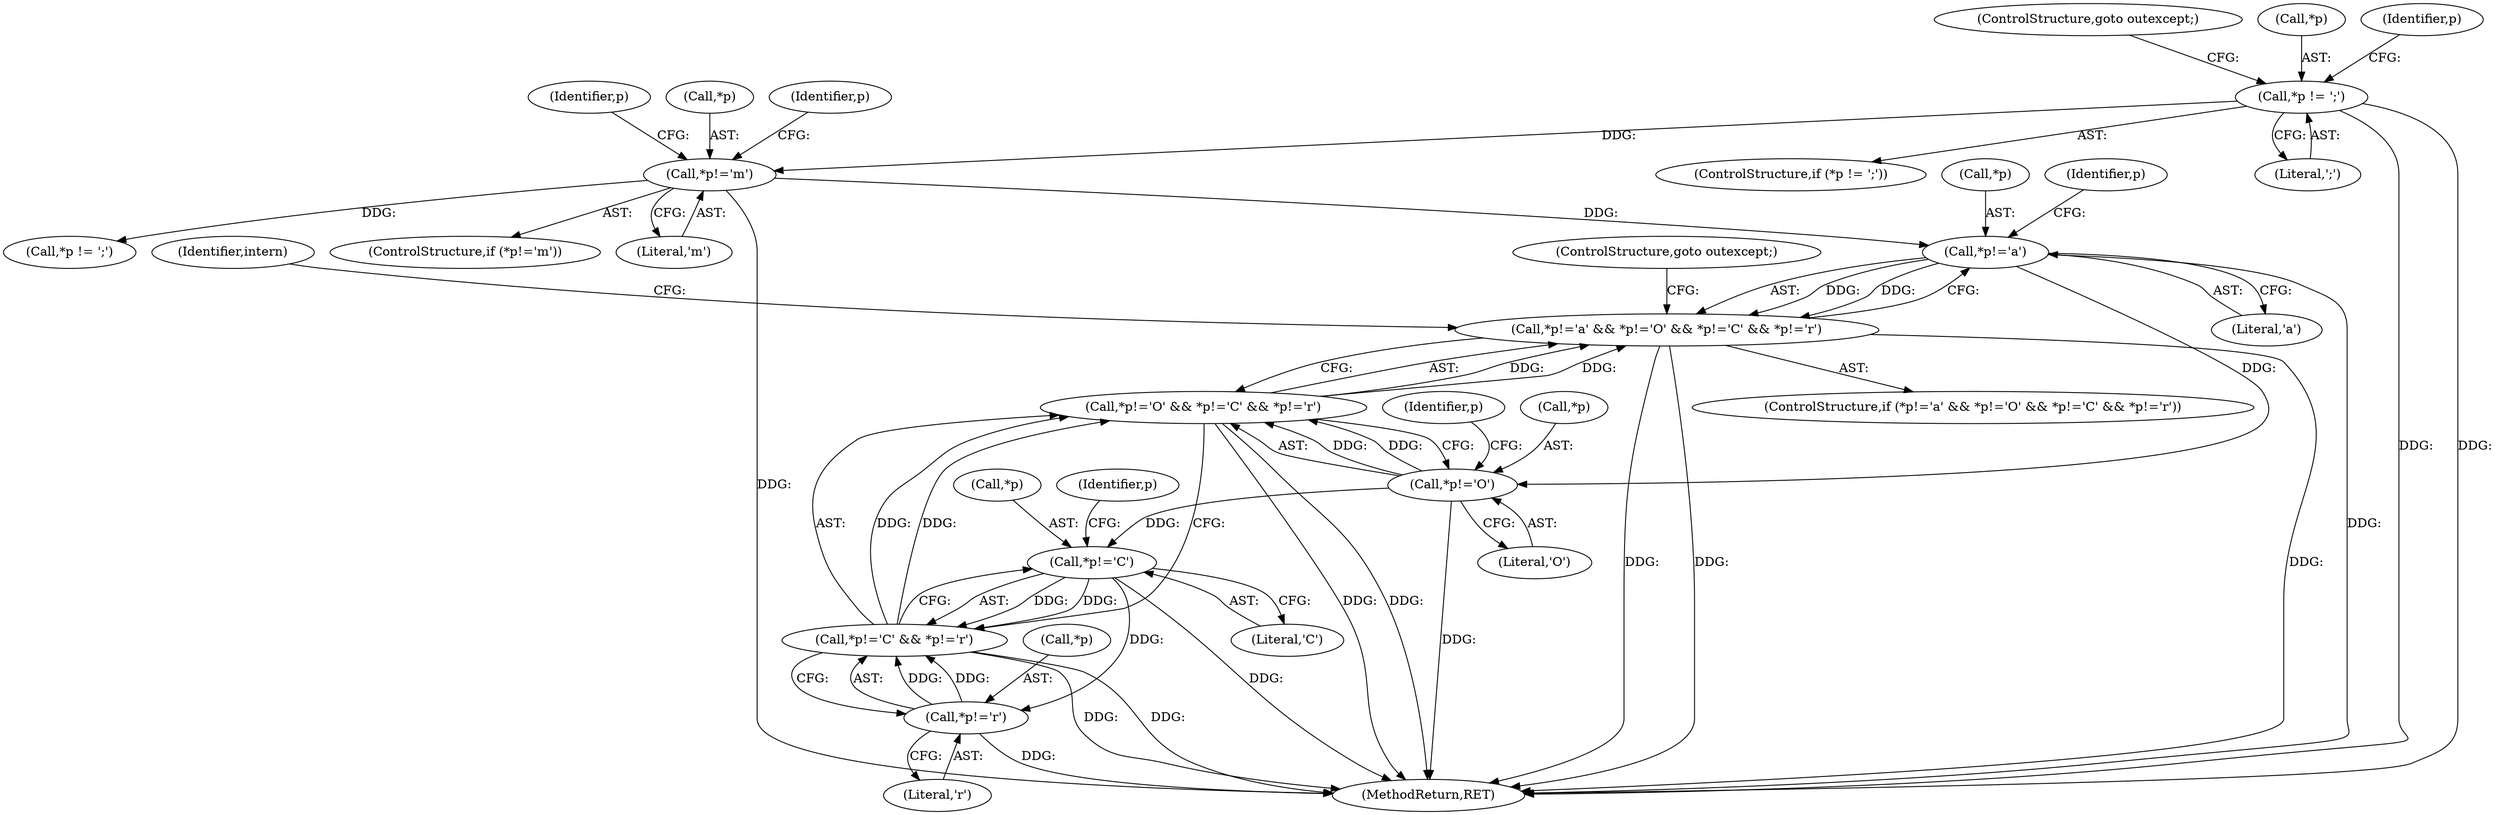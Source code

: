 digraph "0_php-src_ecb7f58a069be0dec4a6131b6351a761f808f22e?w=1@pointer" {
"1000199" [label="(Call,*p!='a')"];
"1000192" [label="(Call,*p!='m')"];
"1000183" [label="(Call,*p != ';')"];
"1000198" [label="(Call,*p!='a' && *p!='O' && *p!='C' && *p!='r')"];
"1000204" [label="(Call,*p!='O')"];
"1000203" [label="(Call,*p!='O' && *p!='C' && *p!='r')"];
"1000209" [label="(Call,*p!='C')"];
"1000208" [label="(Call,*p!='C' && *p!='r')"];
"1000213" [label="(Call,*p!='r')"];
"1000212" [label="(Literal,'C')"];
"1000204" [label="(Call,*p!='O')"];
"1000209" [label="(Call,*p!='C')"];
"1000221" [label="(Identifier,intern)"];
"1000218" [label="(ControlStructure,goto outexcept;)"];
"1000341" [label="(MethodReturn,RET)"];
"1000186" [label="(Literal,';')"];
"1000213" [label="(Call,*p!='r')"];
"1000188" [label="(ControlStructure,goto outexcept;)"];
"1000193" [label="(Call,*p)"];
"1000200" [label="(Call,*p)"];
"1000211" [label="(Identifier,p)"];
"1000182" [label="(ControlStructure,if (*p != ';'))"];
"1000208" [label="(Call,*p!='C' && *p!='r')"];
"1000206" [label="(Identifier,p)"];
"1000191" [label="(ControlStructure,if (*p!='m'))"];
"1000205" [label="(Call,*p)"];
"1000202" [label="(Literal,'a')"];
"1000203" [label="(Call,*p!='O' && *p!='C' && *p!='r')"];
"1000192" [label="(Call,*p!='m')"];
"1000215" [label="(Identifier,p)"];
"1000214" [label="(Call,*p)"];
"1000199" [label="(Call,*p!='a')"];
"1000216" [label="(Literal,'r')"];
"1000197" [label="(ControlStructure,if (*p!='a' && *p!='O' && *p!='C' && *p!='r'))"];
"1000184" [label="(Call,*p)"];
"1000190" [label="(Identifier,p)"];
"1000207" [label="(Literal,'O')"];
"1000257" [label="(Identifier,p)"];
"1000195" [label="(Literal,'m')"];
"1000255" [label="(Call,*p != ';')"];
"1000198" [label="(Call,*p!='a' && *p!='O' && *p!='C' && *p!='r')"];
"1000201" [label="(Identifier,p)"];
"1000210" [label="(Call,*p)"];
"1000183" [label="(Call,*p != ';')"];
"1000199" -> "1000198"  [label="AST: "];
"1000199" -> "1000202"  [label="CFG: "];
"1000200" -> "1000199"  [label="AST: "];
"1000202" -> "1000199"  [label="AST: "];
"1000206" -> "1000199"  [label="CFG: "];
"1000198" -> "1000199"  [label="CFG: "];
"1000199" -> "1000341"  [label="DDG: "];
"1000199" -> "1000198"  [label="DDG: "];
"1000199" -> "1000198"  [label="DDG: "];
"1000192" -> "1000199"  [label="DDG: "];
"1000199" -> "1000204"  [label="DDG: "];
"1000192" -> "1000191"  [label="AST: "];
"1000192" -> "1000195"  [label="CFG: "];
"1000193" -> "1000192"  [label="AST: "];
"1000195" -> "1000192"  [label="AST: "];
"1000201" -> "1000192"  [label="CFG: "];
"1000257" -> "1000192"  [label="CFG: "];
"1000192" -> "1000341"  [label="DDG: "];
"1000183" -> "1000192"  [label="DDG: "];
"1000192" -> "1000255"  [label="DDG: "];
"1000183" -> "1000182"  [label="AST: "];
"1000183" -> "1000186"  [label="CFG: "];
"1000184" -> "1000183"  [label="AST: "];
"1000186" -> "1000183"  [label="AST: "];
"1000188" -> "1000183"  [label="CFG: "];
"1000190" -> "1000183"  [label="CFG: "];
"1000183" -> "1000341"  [label="DDG: "];
"1000183" -> "1000341"  [label="DDG: "];
"1000198" -> "1000197"  [label="AST: "];
"1000198" -> "1000203"  [label="CFG: "];
"1000203" -> "1000198"  [label="AST: "];
"1000218" -> "1000198"  [label="CFG: "];
"1000221" -> "1000198"  [label="CFG: "];
"1000198" -> "1000341"  [label="DDG: "];
"1000198" -> "1000341"  [label="DDG: "];
"1000198" -> "1000341"  [label="DDG: "];
"1000203" -> "1000198"  [label="DDG: "];
"1000203" -> "1000198"  [label="DDG: "];
"1000204" -> "1000203"  [label="AST: "];
"1000204" -> "1000207"  [label="CFG: "];
"1000205" -> "1000204"  [label="AST: "];
"1000207" -> "1000204"  [label="AST: "];
"1000211" -> "1000204"  [label="CFG: "];
"1000203" -> "1000204"  [label="CFG: "];
"1000204" -> "1000341"  [label="DDG: "];
"1000204" -> "1000203"  [label="DDG: "];
"1000204" -> "1000203"  [label="DDG: "];
"1000204" -> "1000209"  [label="DDG: "];
"1000203" -> "1000208"  [label="CFG: "];
"1000208" -> "1000203"  [label="AST: "];
"1000203" -> "1000341"  [label="DDG: "];
"1000203" -> "1000341"  [label="DDG: "];
"1000208" -> "1000203"  [label="DDG: "];
"1000208" -> "1000203"  [label="DDG: "];
"1000209" -> "1000208"  [label="AST: "];
"1000209" -> "1000212"  [label="CFG: "];
"1000210" -> "1000209"  [label="AST: "];
"1000212" -> "1000209"  [label="AST: "];
"1000215" -> "1000209"  [label="CFG: "];
"1000208" -> "1000209"  [label="CFG: "];
"1000209" -> "1000341"  [label="DDG: "];
"1000209" -> "1000208"  [label="DDG: "];
"1000209" -> "1000208"  [label="DDG: "];
"1000209" -> "1000213"  [label="DDG: "];
"1000208" -> "1000213"  [label="CFG: "];
"1000213" -> "1000208"  [label="AST: "];
"1000208" -> "1000341"  [label="DDG: "];
"1000208" -> "1000341"  [label="DDG: "];
"1000213" -> "1000208"  [label="DDG: "];
"1000213" -> "1000208"  [label="DDG: "];
"1000213" -> "1000216"  [label="CFG: "];
"1000214" -> "1000213"  [label="AST: "];
"1000216" -> "1000213"  [label="AST: "];
"1000213" -> "1000341"  [label="DDG: "];
}
